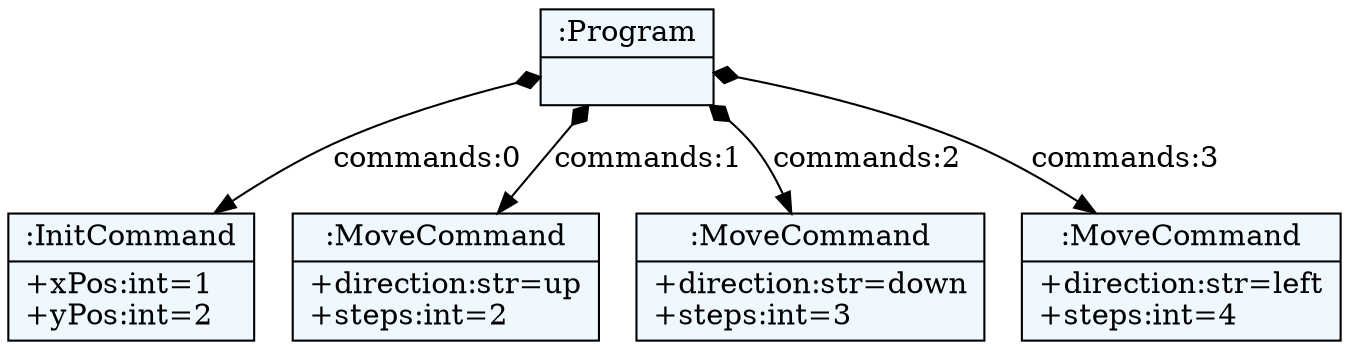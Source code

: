 
    digraph xtext {
    fontname = "Bitstream Vera Sans"
    fontsize = 8
    node[
        shape=record,
        style=filled,
        fillcolor=aliceblue
    ]
    edge[dir=black,arrowtail=empty]


53202672 -> 53625744 [label="commands:0" arrowtail=diamond dir=both]
53625744[label="{:InitCommand|+xPos:int=1\l+yPos:int=2\l}"]
53202672 -> 53571712 [label="commands:1" arrowtail=diamond dir=both]
53571712[label="{:MoveCommand|+direction:str=up\l+steps:int=2\l}"]
53202672 -> 53174624 [label="commands:2" arrowtail=diamond dir=both]
53174624[label="{:MoveCommand|+direction:str=down\l+steps:int=3\l}"]
53202672 -> 53553976 [label="commands:3" arrowtail=diamond dir=both]
53553976[label="{:MoveCommand|+direction:str=left\l+steps:int=4\l}"]
53202672[label="{:Program|}"]

}
